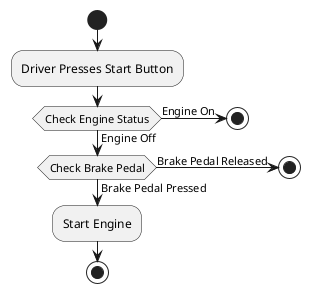 @startuml
start
:Driver Presses Start Button;
if (Check Engine Status) then (Engine On)
    stop
else (Engine Off)
    if (Check Brake Pedal) then (Brake Pedal Released)
        stop
    else (Brake Pedal Pressed)
        :Start Engine;
    endif
endif
stop
@enduml